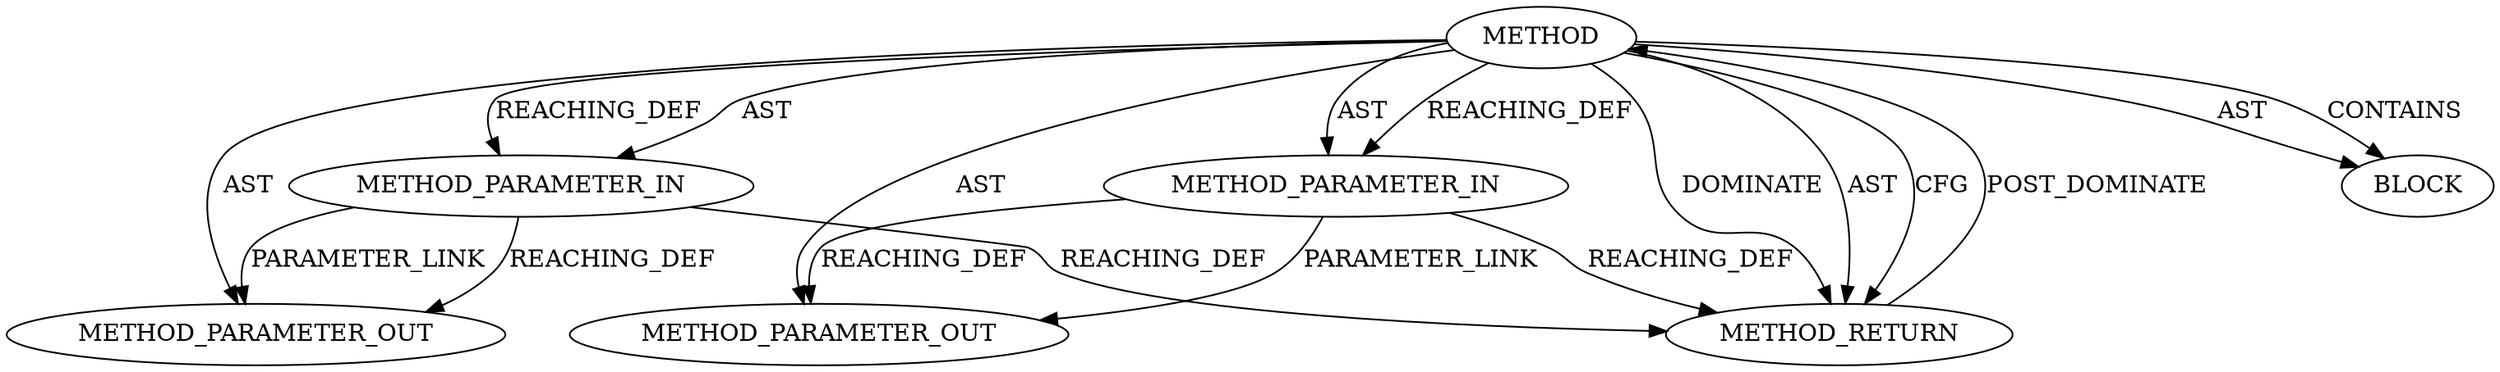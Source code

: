 digraph {
  22264 [label=METHOD_PARAMETER_OUT ORDER=1 CODE="p1" IS_VARIADIC=false TYPE_FULL_NAME="ANY" EVALUATION_STRATEGY="BY_VALUE" INDEX=1 NAME="p1"]
  22265 [label=METHOD_PARAMETER_OUT ORDER=2 CODE="p2" IS_VARIADIC=false TYPE_FULL_NAME="ANY" EVALUATION_STRATEGY="BY_VALUE" INDEX=2 NAME="p2"]
  20656 [label=BLOCK ORDER=1 ARGUMENT_INDEX=1 CODE="<empty>" TYPE_FULL_NAME="ANY"]
  20653 [label=METHOD AST_PARENT_TYPE="NAMESPACE_BLOCK" AST_PARENT_FULL_NAME="<global>" ORDER=0 CODE="<empty>" FULL_NAME="ALIGN" IS_EXTERNAL=true FILENAME="<empty>" SIGNATURE="" NAME="ALIGN"]
  20654 [label=METHOD_PARAMETER_IN ORDER=1 CODE="p1" IS_VARIADIC=false TYPE_FULL_NAME="ANY" EVALUATION_STRATEGY="BY_VALUE" INDEX=1 NAME="p1"]
  20655 [label=METHOD_PARAMETER_IN ORDER=2 CODE="p2" IS_VARIADIC=false TYPE_FULL_NAME="ANY" EVALUATION_STRATEGY="BY_VALUE" INDEX=2 NAME="p2"]
  20657 [label=METHOD_RETURN ORDER=2 CODE="RET" TYPE_FULL_NAME="ANY" EVALUATION_STRATEGY="BY_VALUE"]
  20653 -> 20654 [label=REACHING_DEF VARIABLE=""]
  20653 -> 20654 [label=AST ]
  20655 -> 20657 [label=REACHING_DEF VARIABLE="p2"]
  20654 -> 22264 [label=REACHING_DEF VARIABLE="p1"]
  20654 -> 22264 [label=PARAMETER_LINK ]
  20654 -> 20657 [label=REACHING_DEF VARIABLE="p1"]
  20653 -> 20657 [label=DOMINATE ]
  20653 -> 22265 [label=AST ]
  20655 -> 22265 [label=PARAMETER_LINK ]
  20653 -> 20655 [label=AST ]
  20653 -> 22264 [label=AST ]
  20653 -> 20657 [label=AST ]
  20653 -> 20657 [label=CFG ]
  20657 -> 20653 [label=POST_DOMINATE ]
  20653 -> 20655 [label=REACHING_DEF VARIABLE=""]
  20655 -> 22265 [label=REACHING_DEF VARIABLE="p2"]
  20653 -> 20656 [label=AST ]
  20653 -> 20656 [label=CONTAINS ]
}
